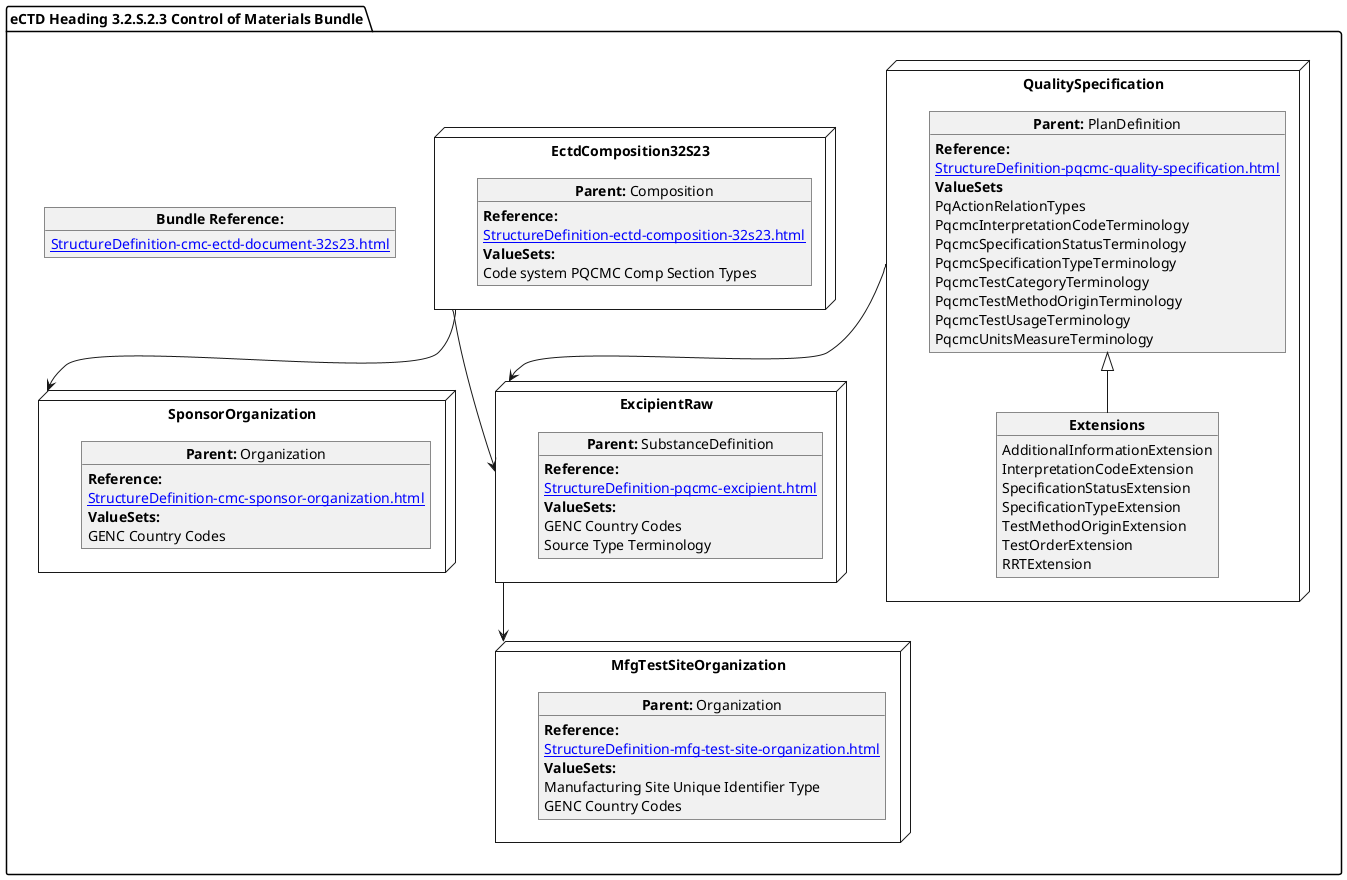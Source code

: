 @startuml SubstanceControlMat
allowmixing
'Mixed model of use case and object
package "eCTD Heading 3.2.S.2.3 Control of Materials Bundle" as NODES {
object "**Bundle Reference:**" as objbun {
              [[StructureDefinition-cmc-ectd-document-32s23.html]]
    }  
  node "QualitySpecification" as N2 { 
      object "**Parent:** PlanDefinition" as obj2 {
          **Reference:**
      [[StructureDefinition-pqcmc-quality-specification.html]]
        **ValueSets**
        PqActionRelationTypes
        PqcmcInterpretationCodeTerminology
        PqcmcSpecificationStatusTerminology
        PqcmcSpecificationTypeTerminology
        PqcmcTestCategoryTerminology
        PqcmcTestMethodOriginTerminology
        PqcmcTestUsageTerminology
        PqcmcUnitsMeasureTerminology
    }
        object "**Extensions**" as objQSEx {
        AdditionalInformationExtension
        InterpretationCodeExtension
        SpecificationStatusExtension
        SpecificationTypeExtension
        TestMethodOriginExtension
        TestOrderExtension
        RRTExtension
    }
    obj2 <|-- objQSEx
}
  node "EctdComposition32S23" as N1 { 
      object "**Parent:** Composition" as obj1 {
          **Reference:**
      [[StructureDefinition-ectd-composition-32s23.html]]
      **ValueSets:**
  Code system PQCMC Comp Section Types
    }
}

 node "SponsorOrganization" as NSO { 
      object "**Parent:** Organization" as objAu {
       **Reference:**
      [[StructureDefinition-cmc-sponsor-organization.html]]
        **ValueSets:**
        GENC Country Codes
    }
} 
  node "ExcipientRaw" as N21 { 
      object "**Parent:** SubstanceDefinition" as obj22 {
          **Reference:**
      [[StructureDefinition-pqcmc-excipient.html]]
        **ValueSets:**
          GENC Country Codes
          Source Type Terminology
    }
}
node "MfgTestSiteOrganization" as N21mfg { 
    object "**Parent:** Organization" as objTS  {
        **Reference:**
      [[StructureDefinition-mfg-test-site-organization.html]]
        **ValueSets:**
         Manufacturing Site Unique Identifier Type
         GENC Country Codes
    }
}

 

N1 --> N21
N2 --> N21
N1 --> NSO
N21 --> N21mfg
}
@enduml